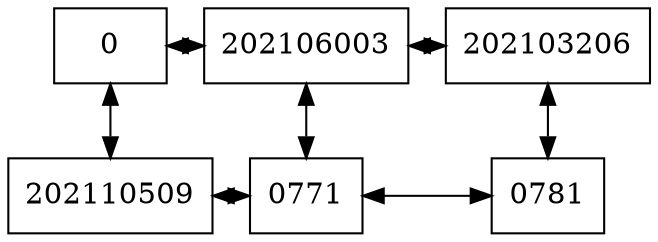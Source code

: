 digraph MatrizCapa{ 
 node[shape=box] 
 rankdir=UD; 
 {rank=min; 
nodo00[label="0" ,rankdir=LR,group=0]; 
nodo10[label="202106003" ,rankdir=LR,group=1]; 
nodo20[label="202103206" ,rankdir=LR,group=2]; 
}{rank=same; 
nodo01[label="202110509" ,group=0]; 
nodo11[label="0771" ,group=1]; 
nodo21[label="0781" ,group=2]; 
}nodo00 -> nodo10 [dir=both];
nodo10 -> nodo20 [dir=both];
nodo01 -> nodo11 [dir=both];
nodo11 -> nodo21 [dir=both];
nodo00 -> nodo01 [dir=both];
nodo10 -> nodo11 [dir=both];
nodo20 -> nodo21 [dir=both];
}